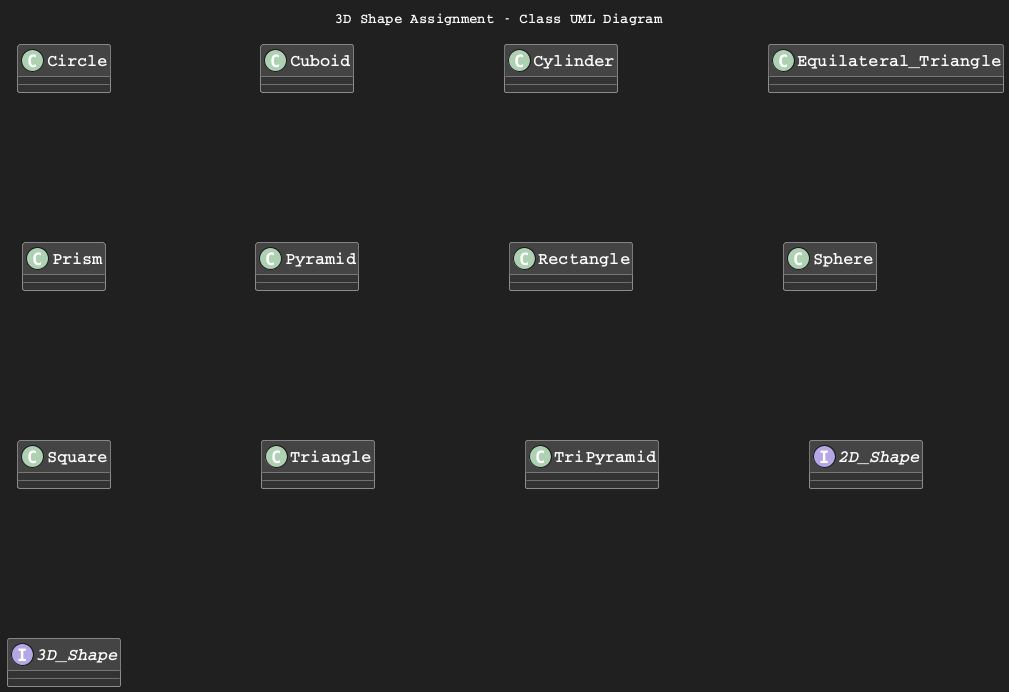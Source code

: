@startuml GeneralStructure

skinparam{
    backgroundColor #202020
    defaultFontName Courier
    defaultFontColor #FFFFFF

    ClassBackgroundColor #333333
    ClassBorderColor #AAAAAA
    ClassHeaderBackgroundColor #444444
    ClassFontSize 19
    ClassFontStyle bold
    ClassAttributeFontSize 17
    

    Linetype orthogonal
    Nodesep 150
    Ranksep 150
    ArrowThickness 3
    ArrowColor #FFFFFF
  
}

title 3D Shape Assignment - Class UML Diagram


class Circle {

}

class Cuboid {

}

class Cylinder {

}

class Equilateral_Triangle {

}

class Prism {

}

class Pyramid {

}

class Rectangle {

}

class Sphere {

}

class Square {

}

class Triangle {

}

class TriPyramid {

}

interface 2D_Shape {

}

interface 3D_Shape {

}

@enduml